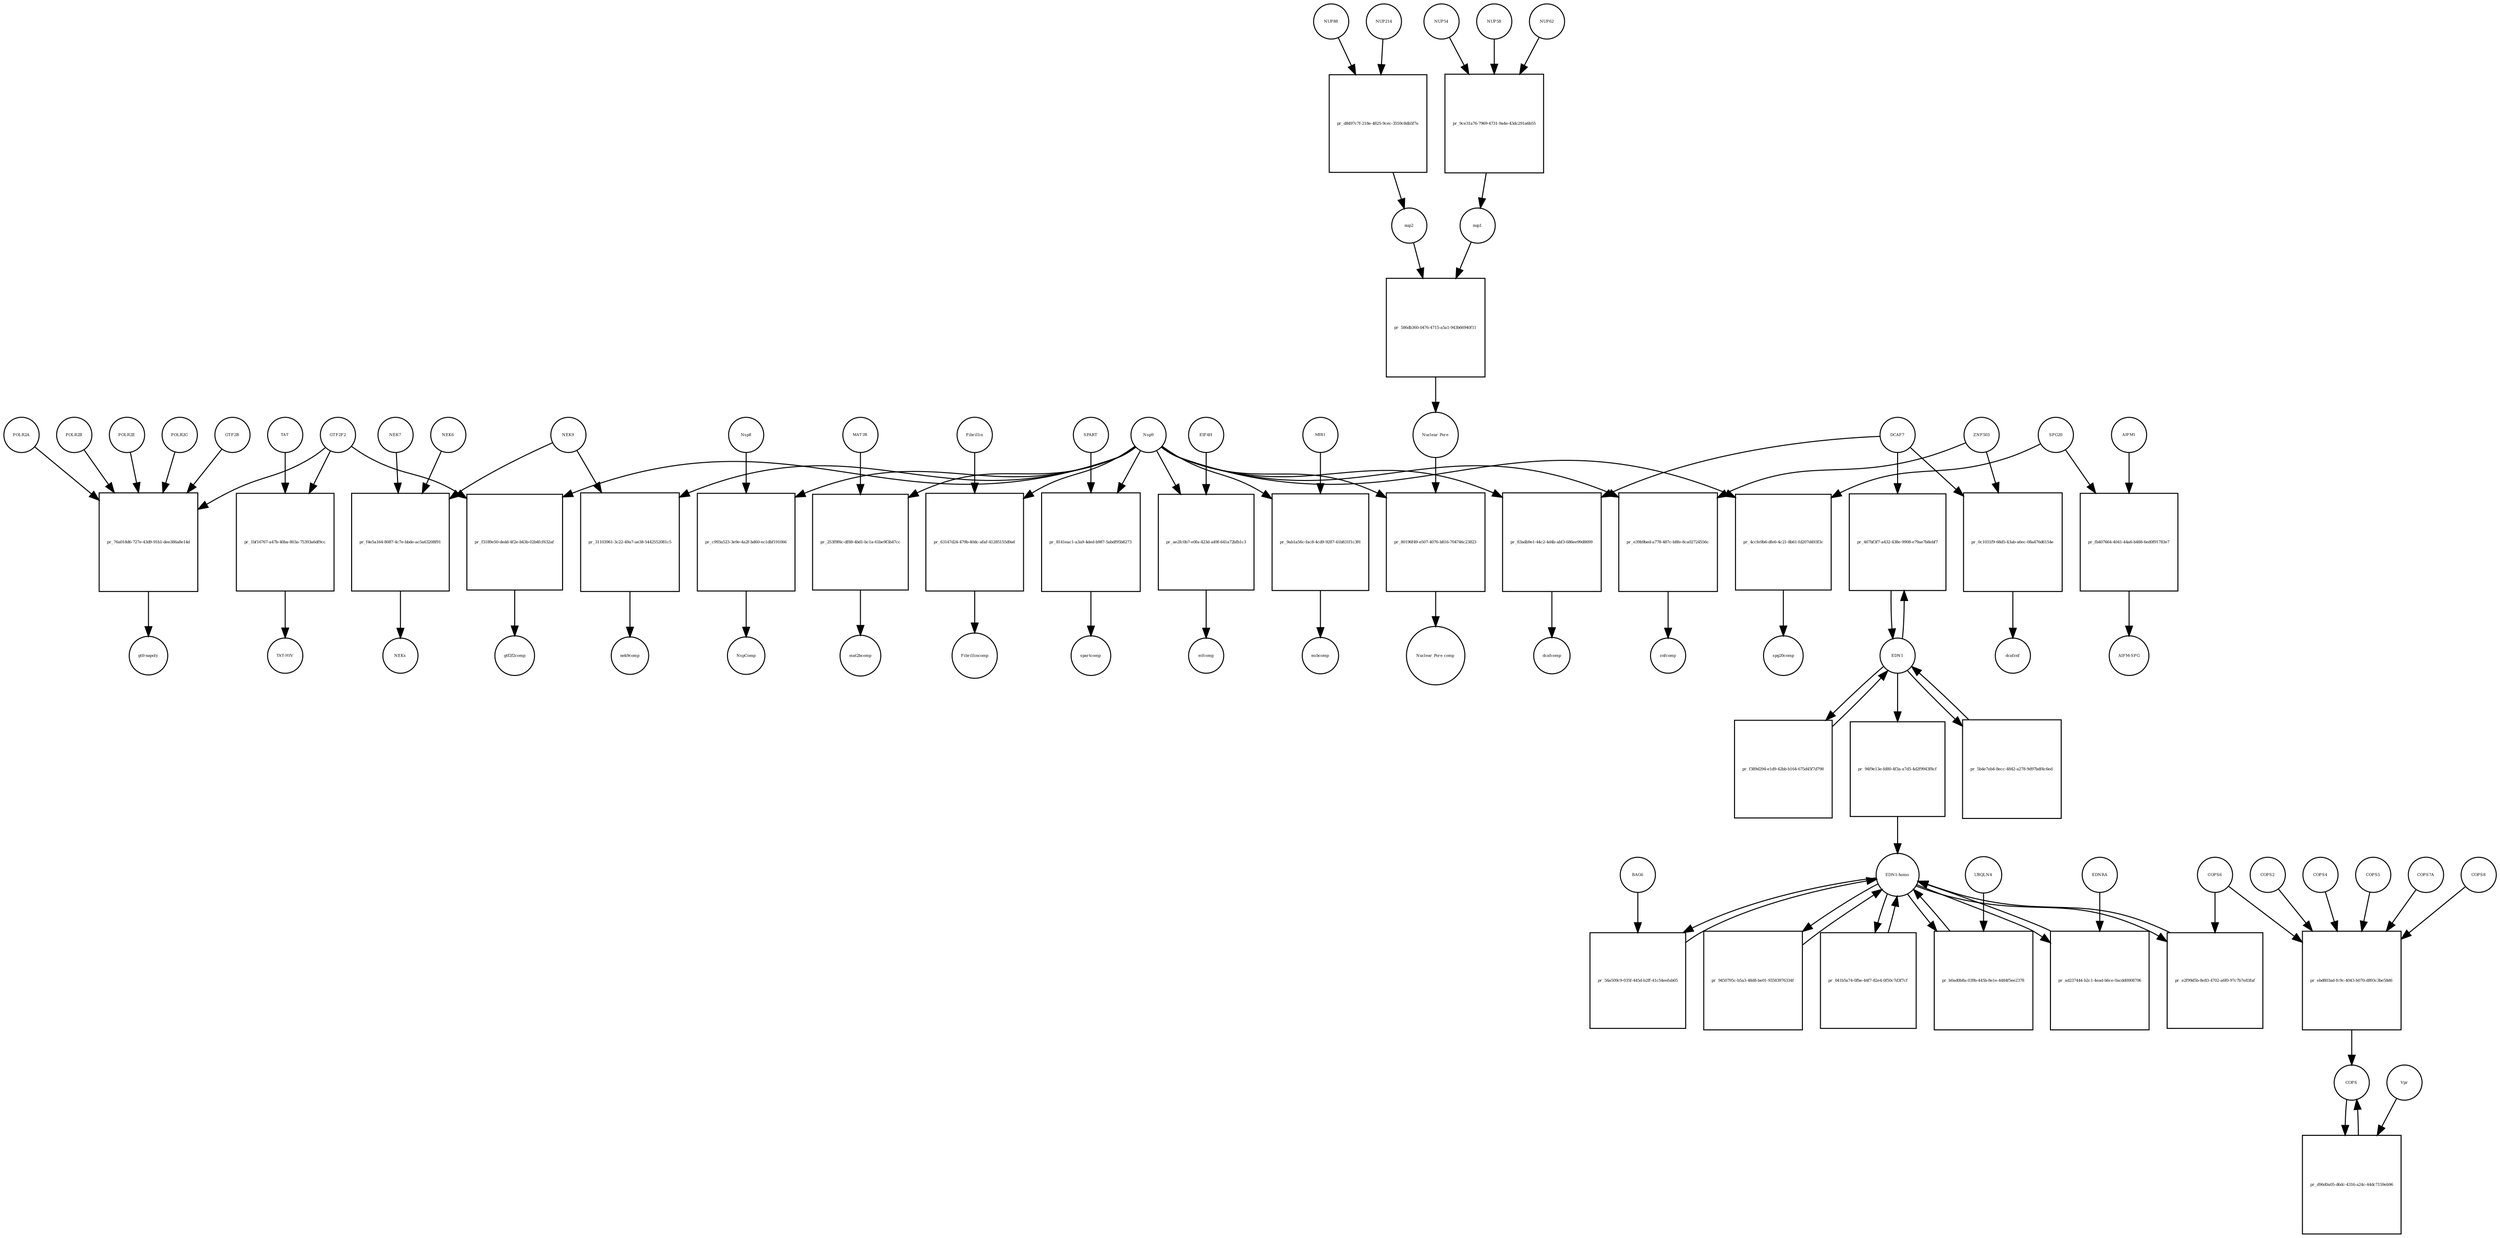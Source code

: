 strict digraph  {
Nsp9 [annotation="urn_miriam_uniprot_P0DTD1|urn_miriam_ncbiprotein_YP_009725305", bipartite=0, cls=macromolecule, fontsize=4, label=Nsp9, shape=circle];
"pr_c993a523-3e9e-4a2f-bd60-ec1dbf191066" [annotation="", bipartite=1, cls=process, fontsize=4, label="pr_c993a523-3e9e-4a2f-bd60-ec1dbf191066", shape=square];
Nsp8 [annotation="urn_miriam_uniprot_P0DTD1|urn_miriam_ncbiprotein_YP_009725304", bipartite=0, cls=macromolecule, fontsize=4, label=Nsp8, shape=circle];
NspComp [annotation="", bipartite=0, cls=complex, fontsize=4, label=NspComp, shape=circle];
EDN1 [annotation=urn_miriam_uniprot_P05305, bipartite=0, cls=macromolecule, fontsize=4, label=EDN1, shape=circle];
"pr_467bf3f7-a432-438e-9908-e79ae7b8ebf7" [annotation="", bipartite=1, cls=process, fontsize=4, label="pr_467bf3f7-a432-438e-9908-e79ae7b8ebf7", shape=square];
DCAF7 [annotation="urn_miriam_uniprot_P61962|urn_miriam_pubmed_16887337|urn_miriam_pubmed_16949367", bipartite=0, cls=macromolecule, fontsize=4, label=DCAF7, shape=circle];
"pr_f389d294-e1d9-42bb-b164-675d45f7d798" [annotation="", bipartite=1, cls=process, fontsize=4, label="pr_f389d294-e1d9-42bb-b164-675d45f7d798", shape=square];
MAT2B [annotation="urn_miriam_uniprot_Q9NZL9|urn_miriam_pubmed_10644686|urn_miriam_pubmed_23189196|urn_miriam_pubmed_25075345|urn_miriam_pubmed_23425511", bipartite=0, cls=macromolecule, fontsize=4, label=MAT2B, shape=circle];
"pr_253f9f6c-df88-4bd1-bc1a-61be9f3b47cc" [annotation="", bipartite=1, cls=process, fontsize=4, label="pr_253f9f6c-df88-4bd1-bc1a-61be9f3b47cc", shape=square];
mat2bcomp [annotation="", bipartite=0, cls=complex, fontsize=4, label=mat2bcomp, shape=circle];
GTF2F2 [annotation="urn_miriam_uniprot_P13984|urn_miriam_pubmed_10428810", bipartite=0, cls=macromolecule, fontsize=4, label=GTF2F2, shape=circle];
"pr_f3189e50-dedd-4f2e-b43b-02b4fcf632af" [annotation="", bipartite=1, cls=process, fontsize=4, label="pr_f3189e50-dedd-4f2e-b43b-02b4fcf632af", shape=square];
gtf2f2comp [annotation="", bipartite=0, cls=complex, fontsize=4, label=gtf2f2comp, shape=circle];
"pr_63147d24-479b-40dc-afaf-41285155d9a6" [annotation="", bipartite=1, cls=process, fontsize=4, label="pr_63147d24-479b-40dc-afaf-41285155d9a6", shape=square];
Fibrillin [annotation="", bipartite=0, cls=complex, fontsize=4, label=Fibrillin, shape=circle];
Fibrillincomp [annotation="", bipartite=0, cls=complex, fontsize=4, label=Fibrillincomp, shape=circle];
"pr_31103961-3c22-49a7-ae38-5442552081c5" [annotation="", bipartite=1, cls=process, fontsize=4, label="pr_31103961-3c22-49a7-ae38-5442552081c5", shape=square];
NEK9 [annotation=urn_miriam_uniprot_Q8TD19, bipartite=0, cls=macromolecule, fontsize=4, label=NEK9, shape=circle];
nek9comp [annotation="", bipartite=0, cls=complex, fontsize=4, label=nek9comp, shape=circle];
SPART [annotation=urn_miriam_uniprot_Q8N0X7, bipartite=0, cls=macromolecule, fontsize=4, label=SPART, shape=circle];
"pr_8141eac1-a3a9-4ded-b987-5abdf95b8273" [annotation="", bipartite=1, cls=process, fontsize=4, label="pr_8141eac1-a3a9-4ded-b987-5abdf95b8273", shape=square];
spartcomp [annotation="", bipartite=0, cls=complex, fontsize=4, label=spartcomp, shape=circle];
"pr_ae2fc0b7-e0fa-423d-a49f-641a72bfb1c3" [annotation="", bipartite=1, cls=process, fontsize=4, label="pr_ae2fc0b7-e0fa-423d-a49f-641a72bfb1c3", shape=square];
EIF4H [annotation="urn_miriam_uniprot_Q15056|urn_miriam_pubmed_10585411|urn_miriam_pubmed_11418588", bipartite=0, cls=macromolecule, fontsize=4, label=EIF4H, shape=circle];
eifcomp [annotation="", bipartite=0, cls=complex, fontsize=4, label=eifcomp, shape=circle];
"pr_83adb9e1-44c2-4d4b-abf3-686ee99d8699" [annotation="", bipartite=1, cls=process, fontsize=4, label="pr_83adb9e1-44c2-4d4b-abf3-686ee99d8699", shape=square];
dcafcomp [annotation="", bipartite=0, cls=complex, fontsize=4, label=dcafcomp, shape=circle];
"pr_e39b9bed-a778-487c-b8fe-8ca02724556c" [annotation="", bipartite=1, cls=process, fontsize=4, label="pr_e39b9bed-a778-487c-b8fe-8ca02724556c", shape=square];
ZNF503 [annotation=urn_miriam_uniprot_Q96F45, bipartite=0, cls=macromolecule, fontsize=4, label=ZNF503, shape=circle];
znfcomp [annotation="", bipartite=0, cls=complex, fontsize=4, label=znfcomp, shape=circle];
MIB1 [annotation="urn_miriam_uniprot_Q86YT6|urn_miriam_pubmed_24185901", bipartite=0, cls=macromolecule, fontsize=4, label=MIB1, shape=circle];
"pr_9ab1a56c-fac8-4cd9-9287-41b831f1c3f6" [annotation="", bipartite=1, cls=process, fontsize=4, label="pr_9ab1a56c-fac8-4cd9-9287-41b831f1c3f6", shape=square];
mibcomp [annotation="", bipartite=0, cls=complex, fontsize=4, label=mibcomp, shape=circle];
"pr_0c1031f9-68d5-43ab-a6ec-08a476d6154e" [annotation="", bipartite=1, cls=process, fontsize=4, label="pr_0c1031f9-68d5-43ab-a6ec-08a476d6154e", shape=square];
dcafznf [annotation="", bipartite=0, cls=complex, fontsize=4, label=dcafznf, shape=circle];
"pr_80196f49-e507-4076-b816-704746c23823" [annotation="", bipartite=1, cls=process, fontsize=4, label="pr_80196f49-e507-4076-b816-704746c23823", shape=square];
"Nuclear Pore" [annotation="", bipartite=0, cls=complex, fontsize=4, label="Nuclear Pore", shape=circle];
"Nuclear Pore comp" [annotation="", bipartite=0, cls=complex, fontsize=4, label="Nuclear Pore comp", shape=circle];
NUP214 [annotation=urn_miriam_uniprot_P35658, bipartite=0, cls=macromolecule, fontsize=4, label=NUP214, shape=circle];
"pr_d8497c7f-218e-4825-9cec-3559c8db5f7e" [annotation="", bipartite=1, cls=process, fontsize=4, label="pr_d8497c7f-218e-4825-9cec-3559c8db5f7e", shape=square];
NUP88 [annotation="urn_miriam_uniprot_Q99567|urn_miriam_pubmed_30543681", bipartite=0, cls=macromolecule, fontsize=4, label=NUP88, shape=circle];
nup2 [annotation="", bipartite=0, cls=complex, fontsize=4, label=nup2, shape=circle];
nup1 [annotation="", bipartite=0, cls=complex, fontsize=4, label=nup1, shape=circle];
"pr_586db360-0476-4715-a5a1-943b66940f11" [annotation="", bipartite=1, cls=process, fontsize=4, label="pr_586db360-0476-4715-a5a1-943b66940f11", shape=square];
"pr_4ccfe9b6-dfe6-4c21-8b61-fd207d493f3c" [annotation="", bipartite=1, cls=process, fontsize=4, label="pr_4ccfe9b6-dfe6-4c21-8b61-fd207d493f3c", shape=square];
SPG20 [annotation="", bipartite=0, cls=macromolecule, fontsize=4, label=SPG20, shape=circle];
spg20comp [annotation="", bipartite=0, cls=complex, fontsize=4, label=spg20comp, shape=circle];
NUP54 [annotation=urn_miriam_uniprot_Q7Z3B4, bipartite=0, cls=macromolecule, fontsize=4, label=NUP54, shape=circle];
"pr_9ce31a76-7969-4731-9a4e-43dc291a6b55" [annotation="", bipartite=1, cls=process, fontsize=4, label="pr_9ce31a76-7969-4731-9a4e-43dc291a6b55", shape=square];
NUP58 [annotation=urn_miriam_uniprot_Q9BVL2, bipartite=0, cls=macromolecule, fontsize=4, label=NUP58, shape=circle];
NUP62 [annotation=urn_miriam_uniprot_P37198, bipartite=0, cls=macromolecule, fontsize=4, label=NUP62, shape=circle];
"pr_76a018d6-727e-43d9-91b1-dee386a8e14d" [annotation="", bipartite=1, cls=process, fontsize=4, label="pr_76a018d6-727e-43d9-91b1-dee386a8e14d", shape=square];
gtfrnapoly [annotation="", bipartite=0, cls=complex, fontsize=4, label=gtfrnapoly, shape=circle];
GTF2B [annotation="", bipartite=0, cls=macromolecule, fontsize=4, label=GTF2B, shape=circle];
POLR2A [annotation=urn_miriam_uniprot_P30876, bipartite=0, cls=macromolecule, fontsize=4, label=POLR2A, shape=circle];
POLR2B [annotation="", bipartite=0, cls=macromolecule, fontsize=4, label=POLR2B, shape=circle];
POLR2E [annotation="", bipartite=0, cls=macromolecule, fontsize=4, label=POLR2E, shape=circle];
POLR2G [annotation="", bipartite=0, cls=macromolecule, fontsize=4, label=POLR2G, shape=circle];
"pr_1bf16767-a47b-40ba-803a-75393a6df9cc" [annotation="", bipartite=1, cls=process, fontsize=4, label="pr_1bf16767-a47b-40ba-803a-75393a6df9cc", shape=square];
TAT [annotation="", bipartite=0, cls=macromolecule, fontsize=4, label=TAT, shape=circle];
"TAT-HIV" [annotation="", bipartite=0, cls=complex, fontsize=4, label="TAT-HIV", shape=circle];
"pr_f4e5a164-8087-4c7e-bbde-ac5a63208f91" [annotation="", bipartite=1, cls=process, fontsize=4, label="pr_f4e5a164-8087-4c7e-bbde-ac5a63208f91", shape=square];
NEKs [annotation="", bipartite=0, cls=complex, fontsize=4, label=NEKs, shape=circle];
NEK7 [annotation="", bipartite=0, cls=macromolecule, fontsize=4, label=NEK7, shape=circle];
NEK6 [annotation="", bipartite=0, cls=macromolecule, fontsize=4, label=NEK6, shape=circle];
"pr_fb407664-4041-44a6-b488-6ed0f91783e7" [annotation="", bipartite=1, cls=process, fontsize=4, label="pr_fb407664-4041-44a6-b488-6ed0f91783e7", shape=square];
AIFM1 [annotation="", bipartite=0, cls=macromolecule, fontsize=4, label=AIFM1, shape=circle];
"AIFM-SPG" [annotation="", bipartite=0, cls=complex, fontsize=4, label="AIFM-SPG", shape=circle];
"pr_94f9e13e-fd80-4f3a-a7d5-4d2f9943f8cf" [annotation="", bipartite=1, cls=process, fontsize=4, label="pr_94f9e13e-fd80-4f3a-a7d5-4d2f9943f8cf", shape=square];
"EDN1-homo" [annotation="", bipartite=0, cls=complex, fontsize=4, label="EDN1-homo", shape=circle];
"pr_5b4e7eb4-8ecc-4842-a278-9d97bdf4c6ed" [annotation="", bipartite=1, cls=process, fontsize=4, label="pr_5b4e7eb4-8ecc-4842-a278-9d97bdf4c6ed", shape=square];
"pr_56a509c9-035f-445d-b2ff-41c54eefab05" [annotation="", bipartite=1, cls=process, fontsize=4, label="pr_56a509c9-035f-445d-b2ff-41c54eefab05", shape=square];
BAG6 [annotation="", bipartite=0, cls=macromolecule, fontsize=4, label=BAG6, shape=circle];
"pr_041b5a74-0fbe-44f7-82e4-0f50c7d3f7cf" [annotation="", bipartite=1, cls=process, fontsize=4, label="pr_041b5a74-0fbe-44f7-82e4-0f50c7d3f7cf", shape=square];
"pr_9450795c-b5a3-48d8-be01-93583976334f" [annotation="", bipartite=1, cls=process, fontsize=4, label="pr_9450795c-b5a3-48d8-be01-93583976334f", shape=square];
COPS2 [annotation="", bipartite=0, cls=macromolecule, fontsize=4, label=COPS2, shape=circle];
"pr_ebd803ad-fc9c-4043-b070-d893c3be58d6" [annotation="", bipartite=1, cls=process, fontsize=4, label="pr_ebd803ad-fc9c-4043-b070-d893c3be58d6", shape=square];
COPS [annotation="", bipartite=0, cls=complex, fontsize=4, label=COPS, shape=circle];
COPS4 [annotation="", bipartite=0, cls=macromolecule, fontsize=4, label=COPS4, shape=circle];
COPS5 [annotation="", bipartite=0, cls=macromolecule, fontsize=4, label=COPS5, shape=circle];
COPS6 [annotation="", bipartite=0, cls=macromolecule, fontsize=4, label=COPS6, shape=circle];
COPS7A [annotation="", bipartite=0, cls=macromolecule, fontsize=4, label=COPS7A, shape=circle];
COPS8 [annotation="", bipartite=0, cls=macromolecule, fontsize=4, label=COPS8, shape=circle];
Vpr [annotation="", bipartite=0, cls=macromolecule, fontsize=4, label=Vpr, shape=circle];
"pr_d96d0a05-d6dc-4316-a24c-44dc7159eb96" [annotation="", bipartite=1, cls=process, fontsize=4, label="pr_d96d0a05-d6dc-4316-a24c-44dc7159eb96", shape=square];
"pr_e2f99d5b-8e83-4702-a6f0-97c7b7e83faf" [annotation="", bipartite=1, cls=process, fontsize=4, label="pr_e2f99d5b-8e83-4702-a6f0-97c7b7e83faf", shape=square];
"pr_b0ad0b8a-039b-445b-8e1e-4484f5ee2378" [annotation="", bipartite=1, cls=process, fontsize=4, label="pr_b0ad0b8a-039b-445b-8e1e-4484f5ee2378", shape=square];
UBQLN4 [annotation="", bipartite=0, cls=macromolecule, fontsize=4, label=UBQLN4, shape=circle];
"pr_ad237444-b2c1-4ead-b6ce-0acdd0008706" [annotation="", bipartite=1, cls=process, fontsize=4, label="pr_ad237444-b2c1-4ead-b6ce-0acdd0008706", shape=square];
EDNRA [annotation="", bipartite=0, cls=macromolecule, fontsize=4, label=EDNRA, shape=circle];
Nsp9 -> "pr_c993a523-3e9e-4a2f-bd60-ec1dbf191066"  [annotation="", interaction_type=consumption];
Nsp9 -> "pr_253f9f6c-df88-4bd1-bc1a-61be9f3b47cc"  [annotation="", interaction_type=consumption];
Nsp9 -> "pr_f3189e50-dedd-4f2e-b43b-02b4fcf632af"  [annotation="", interaction_type=consumption];
Nsp9 -> "pr_63147d24-479b-40dc-afaf-41285155d9a6"  [annotation="", interaction_type=consumption];
Nsp9 -> "pr_31103961-3c22-49a7-ae38-5442552081c5"  [annotation="", interaction_type=consumption];
Nsp9 -> "pr_8141eac1-a3a9-4ded-b987-5abdf95b8273"  [annotation="", interaction_type=consumption];
Nsp9 -> "pr_ae2fc0b7-e0fa-423d-a49f-641a72bfb1c3"  [annotation="", interaction_type=consumption];
Nsp9 -> "pr_83adb9e1-44c2-4d4b-abf3-686ee99d8699"  [annotation="", interaction_type=consumption];
Nsp9 -> "pr_e39b9bed-a778-487c-b8fe-8ca02724556c"  [annotation="", interaction_type=consumption];
Nsp9 -> "pr_9ab1a56c-fac8-4cd9-9287-41b831f1c3f6"  [annotation="", interaction_type=consumption];
Nsp9 -> "pr_80196f49-e507-4076-b816-704746c23823"  [annotation="", interaction_type=consumption];
Nsp9 -> "pr_4ccfe9b6-dfe6-4c21-8b61-fd207d493f3c"  [annotation="", interaction_type=consumption];
"pr_c993a523-3e9e-4a2f-bd60-ec1dbf191066" -> NspComp  [annotation="", interaction_type=production];
Nsp8 -> "pr_c993a523-3e9e-4a2f-bd60-ec1dbf191066"  [annotation="", interaction_type=consumption];
EDN1 -> "pr_467bf3f7-a432-438e-9908-e79ae7b8ebf7"  [annotation="", interaction_type=consumption];
EDN1 -> "pr_f389d294-e1d9-42bb-b164-675d45f7d798"  [annotation="", interaction_type=consumption];
EDN1 -> "pr_94f9e13e-fd80-4f3a-a7d5-4d2f9943f8cf"  [annotation="", interaction_type=consumption];
EDN1 -> "pr_5b4e7eb4-8ecc-4842-a278-9d97bdf4c6ed"  [annotation="", interaction_type=consumption];
"pr_467bf3f7-a432-438e-9908-e79ae7b8ebf7" -> EDN1  [annotation="", interaction_type=production];
DCAF7 -> "pr_467bf3f7-a432-438e-9908-e79ae7b8ebf7"  [annotation=urn_miriam_pubmed_27880803, interaction_type=catalysis];
DCAF7 -> "pr_83adb9e1-44c2-4d4b-abf3-686ee99d8699"  [annotation="", interaction_type=consumption];
DCAF7 -> "pr_0c1031f9-68d5-43ab-a6ec-08a476d6154e"  [annotation="", interaction_type=consumption];
"pr_f389d294-e1d9-42bb-b164-675d45f7d798" -> EDN1  [annotation="", interaction_type=production];
MAT2B -> "pr_253f9f6c-df88-4bd1-bc1a-61be9f3b47cc"  [annotation="", interaction_type=consumption];
"pr_253f9f6c-df88-4bd1-bc1a-61be9f3b47cc" -> mat2bcomp  [annotation="", interaction_type=production];
GTF2F2 -> "pr_f3189e50-dedd-4f2e-b43b-02b4fcf632af"  [annotation="", interaction_type=consumption];
GTF2F2 -> "pr_76a018d6-727e-43d9-91b1-dee386a8e14d"  [annotation="", interaction_type=consumption];
GTF2F2 -> "pr_1bf16767-a47b-40ba-803a-75393a6df9cc"  [annotation="", interaction_type=consumption];
"pr_f3189e50-dedd-4f2e-b43b-02b4fcf632af" -> gtf2f2comp  [annotation="", interaction_type=production];
"pr_63147d24-479b-40dc-afaf-41285155d9a6" -> Fibrillincomp  [annotation="", interaction_type=production];
Fibrillin -> "pr_63147d24-479b-40dc-afaf-41285155d9a6"  [annotation="", interaction_type=consumption];
"pr_31103961-3c22-49a7-ae38-5442552081c5" -> nek9comp  [annotation="", interaction_type=production];
NEK9 -> "pr_31103961-3c22-49a7-ae38-5442552081c5"  [annotation="", interaction_type=consumption];
NEK9 -> "pr_f4e5a164-8087-4c7e-bbde-ac5a63208f91"  [annotation="", interaction_type=consumption];
SPART -> "pr_8141eac1-a3a9-4ded-b987-5abdf95b8273"  [annotation="", interaction_type=consumption];
"pr_8141eac1-a3a9-4ded-b987-5abdf95b8273" -> spartcomp  [annotation="", interaction_type=production];
"pr_ae2fc0b7-e0fa-423d-a49f-641a72bfb1c3" -> eifcomp  [annotation="", interaction_type=production];
EIF4H -> "pr_ae2fc0b7-e0fa-423d-a49f-641a72bfb1c3"  [annotation="", interaction_type=consumption];
"pr_83adb9e1-44c2-4d4b-abf3-686ee99d8699" -> dcafcomp  [annotation="", interaction_type=production];
"pr_e39b9bed-a778-487c-b8fe-8ca02724556c" -> znfcomp  [annotation="", interaction_type=production];
ZNF503 -> "pr_e39b9bed-a778-487c-b8fe-8ca02724556c"  [annotation="", interaction_type=consumption];
ZNF503 -> "pr_0c1031f9-68d5-43ab-a6ec-08a476d6154e"  [annotation="", interaction_type=consumption];
MIB1 -> "pr_9ab1a56c-fac8-4cd9-9287-41b831f1c3f6"  [annotation="", interaction_type=consumption];
"pr_9ab1a56c-fac8-4cd9-9287-41b831f1c3f6" -> mibcomp  [annotation="", interaction_type=production];
"pr_0c1031f9-68d5-43ab-a6ec-08a476d6154e" -> dcafznf  [annotation="", interaction_type=production];
"pr_80196f49-e507-4076-b816-704746c23823" -> "Nuclear Pore comp"  [annotation="", interaction_type=production];
"Nuclear Pore" -> "pr_80196f49-e507-4076-b816-704746c23823"  [annotation="", interaction_type=consumption];
NUP214 -> "pr_d8497c7f-218e-4825-9cec-3559c8db5f7e"  [annotation="", interaction_type=consumption];
"pr_d8497c7f-218e-4825-9cec-3559c8db5f7e" -> nup2  [annotation="", interaction_type=production];
NUP88 -> "pr_d8497c7f-218e-4825-9cec-3559c8db5f7e"  [annotation="", interaction_type=consumption];
nup2 -> "pr_586db360-0476-4715-a5a1-943b66940f11"  [annotation="", interaction_type=consumption];
nup1 -> "pr_586db360-0476-4715-a5a1-943b66940f11"  [annotation="", interaction_type=consumption];
"pr_586db360-0476-4715-a5a1-943b66940f11" -> "Nuclear Pore"  [annotation="", interaction_type=production];
"pr_4ccfe9b6-dfe6-4c21-8b61-fd207d493f3c" -> spg20comp  [annotation="", interaction_type=production];
SPG20 -> "pr_4ccfe9b6-dfe6-4c21-8b61-fd207d493f3c"  [annotation="", interaction_type=consumption];
SPG20 -> "pr_fb407664-4041-44a6-b488-6ed0f91783e7"  [annotation="", interaction_type=consumption];
NUP54 -> "pr_9ce31a76-7969-4731-9a4e-43dc291a6b55"  [annotation="", interaction_type=consumption];
"pr_9ce31a76-7969-4731-9a4e-43dc291a6b55" -> nup1  [annotation="", interaction_type=production];
NUP58 -> "pr_9ce31a76-7969-4731-9a4e-43dc291a6b55"  [annotation="", interaction_type=consumption];
NUP62 -> "pr_9ce31a76-7969-4731-9a4e-43dc291a6b55"  [annotation="", interaction_type=consumption];
"pr_76a018d6-727e-43d9-91b1-dee386a8e14d" -> gtfrnapoly  [annotation="", interaction_type=production];
GTF2B -> "pr_76a018d6-727e-43d9-91b1-dee386a8e14d"  [annotation="", interaction_type=consumption];
POLR2A -> "pr_76a018d6-727e-43d9-91b1-dee386a8e14d"  [annotation="", interaction_type=consumption];
POLR2B -> "pr_76a018d6-727e-43d9-91b1-dee386a8e14d"  [annotation="", interaction_type=consumption];
POLR2E -> "pr_76a018d6-727e-43d9-91b1-dee386a8e14d"  [annotation="", interaction_type=consumption];
POLR2G -> "pr_76a018d6-727e-43d9-91b1-dee386a8e14d"  [annotation="", interaction_type=consumption];
"pr_1bf16767-a47b-40ba-803a-75393a6df9cc" -> "TAT-HIV"  [annotation="", interaction_type=production];
TAT -> "pr_1bf16767-a47b-40ba-803a-75393a6df9cc"  [annotation="", interaction_type=consumption];
"pr_f4e5a164-8087-4c7e-bbde-ac5a63208f91" -> NEKs  [annotation="", interaction_type=production];
NEK7 -> "pr_f4e5a164-8087-4c7e-bbde-ac5a63208f91"  [annotation="", interaction_type=consumption];
NEK6 -> "pr_f4e5a164-8087-4c7e-bbde-ac5a63208f91"  [annotation="", interaction_type=consumption];
"pr_fb407664-4041-44a6-b488-6ed0f91783e7" -> "AIFM-SPG"  [annotation="", interaction_type=production];
AIFM1 -> "pr_fb407664-4041-44a6-b488-6ed0f91783e7"  [annotation="", interaction_type=consumption];
"pr_94f9e13e-fd80-4f3a-a7d5-4d2f9943f8cf" -> "EDN1-homo"  [annotation="", interaction_type=production];
"EDN1-homo" -> "pr_56a509c9-035f-445d-b2ff-41c54eefab05"  [annotation="", interaction_type=consumption];
"EDN1-homo" -> "pr_041b5a74-0fbe-44f7-82e4-0f50c7d3f7cf"  [annotation="", interaction_type=consumption];
"EDN1-homo" -> "pr_9450795c-b5a3-48d8-be01-93583976334f"  [annotation="", interaction_type=consumption];
"EDN1-homo" -> "pr_e2f99d5b-8e83-4702-a6f0-97c7b7e83faf"  [annotation="", interaction_type=consumption];
"EDN1-homo" -> "pr_b0ad0b8a-039b-445b-8e1e-4484f5ee2378"  [annotation="", interaction_type=consumption];
"EDN1-homo" -> "pr_ad237444-b2c1-4ead-b6ce-0acdd0008706"  [annotation="", interaction_type=consumption];
"pr_5b4e7eb4-8ecc-4842-a278-9d97bdf4c6ed" -> EDN1  [annotation="", interaction_type=production];
"pr_56a509c9-035f-445d-b2ff-41c54eefab05" -> "EDN1-homo"  [annotation="", interaction_type=production];
BAG6 -> "pr_56a509c9-035f-445d-b2ff-41c54eefab05"  [annotation="", interaction_type=consumption];
"pr_041b5a74-0fbe-44f7-82e4-0f50c7d3f7cf" -> "EDN1-homo"  [annotation="", interaction_type=production];
"pr_9450795c-b5a3-48d8-be01-93583976334f" -> "EDN1-homo"  [annotation="", interaction_type=production];
COPS2 -> "pr_ebd803ad-fc9c-4043-b070-d893c3be58d6"  [annotation="", interaction_type=consumption];
"pr_ebd803ad-fc9c-4043-b070-d893c3be58d6" -> COPS  [annotation="", interaction_type=production];
COPS -> "pr_d96d0a05-d6dc-4316-a24c-44dc7159eb96"  [annotation="", interaction_type=consumption];
COPS4 -> "pr_ebd803ad-fc9c-4043-b070-d893c3be58d6"  [annotation="", interaction_type=consumption];
COPS5 -> "pr_ebd803ad-fc9c-4043-b070-d893c3be58d6"  [annotation="", interaction_type=consumption];
COPS6 -> "pr_ebd803ad-fc9c-4043-b070-d893c3be58d6"  [annotation="", interaction_type=consumption];
COPS6 -> "pr_e2f99d5b-8e83-4702-a6f0-97c7b7e83faf"  [annotation="", interaction_type=consumption];
COPS7A -> "pr_ebd803ad-fc9c-4043-b070-d893c3be58d6"  [annotation="", interaction_type=consumption];
COPS8 -> "pr_ebd803ad-fc9c-4043-b070-d893c3be58d6"  [annotation="", interaction_type=consumption];
Vpr -> "pr_d96d0a05-d6dc-4316-a24c-44dc7159eb96"  [annotation="", interaction_type=consumption];
"pr_d96d0a05-d6dc-4316-a24c-44dc7159eb96" -> COPS  [annotation="", interaction_type=production];
"pr_e2f99d5b-8e83-4702-a6f0-97c7b7e83faf" -> "EDN1-homo"  [annotation="", interaction_type=production];
"pr_b0ad0b8a-039b-445b-8e1e-4484f5ee2378" -> "EDN1-homo"  [annotation="", interaction_type=production];
UBQLN4 -> "pr_b0ad0b8a-039b-445b-8e1e-4484f5ee2378"  [annotation="", interaction_type=consumption];
"pr_ad237444-b2c1-4ead-b6ce-0acdd0008706" -> "EDN1-homo"  [annotation="", interaction_type=production];
EDNRA -> "pr_ad237444-b2c1-4ead-b6ce-0acdd0008706"  [annotation="", interaction_type=consumption];
}
